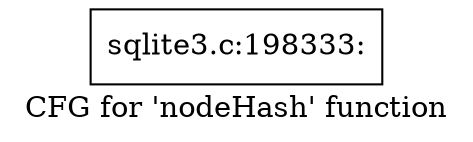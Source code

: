 digraph "CFG for 'nodeHash' function" {
	label="CFG for 'nodeHash' function";

	Node0x55c0f6e0a9e0 [shape=record,label="{sqlite3.c:198333:}"];
}
